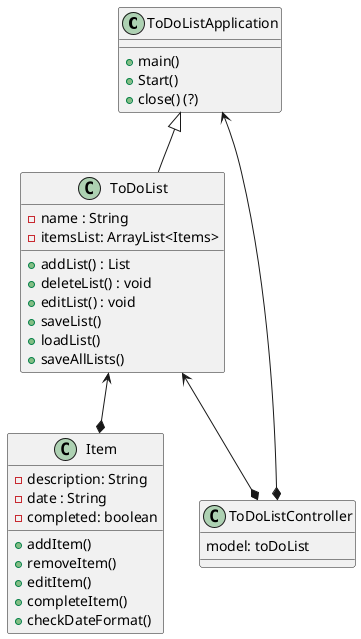 @startuml
'https://plantuml.com/sequence-diagram

class ToDoListApplication {
    + main()
    + Start()
    + close() (?)
}

class ToDoList {
    - name : String
    - itemsList: ArrayList<Items>

    + addList() : List
    + deleteList() : void
    + editList() : void
    + saveList()
    + loadList()
    + saveAllLists()
}

class Item {
    - description: String
    - date : String
    - completed: boolean

    + addItem()
    + removeItem()
    + editItem()
    + completeItem()
    + checkDateFormat()
}

class ToDoListController {
    model: toDoList

    'GUI event handlers
}

ToDoList <--* Item
ToDoListApplication <|-- ToDoList
ToDoList <--* ToDoListController
ToDoListApplication <--* ToDoListController
@enduml